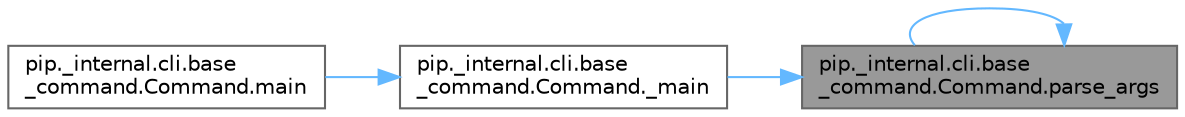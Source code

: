 digraph "pip._internal.cli.base_command.Command.parse_args"
{
 // LATEX_PDF_SIZE
  bgcolor="transparent";
  edge [fontname=Helvetica,fontsize=10,labelfontname=Helvetica,labelfontsize=10];
  node [fontname=Helvetica,fontsize=10,shape=box,height=0.2,width=0.4];
  rankdir="RL";
  Node1 [id="Node000001",label="pip._internal.cli.base\l_command.Command.parse_args",height=0.2,width=0.4,color="gray40", fillcolor="grey60", style="filled", fontcolor="black",tooltip=" "];
  Node1 -> Node2 [id="edge1_Node000001_Node000002",dir="back",color="steelblue1",style="solid",tooltip=" "];
  Node2 [id="Node000002",label="pip._internal.cli.base\l_command.Command._main",height=0.2,width=0.4,color="grey40", fillcolor="white", style="filled",URL="$classpip_1_1__internal_1_1cli_1_1base__command_1_1_command.html#a8bd305e8a444810d66cd9376bd3a63c9",tooltip=" "];
  Node2 -> Node3 [id="edge2_Node000002_Node000003",dir="back",color="steelblue1",style="solid",tooltip=" "];
  Node3 [id="Node000003",label="pip._internal.cli.base\l_command.Command.main",height=0.2,width=0.4,color="grey40", fillcolor="white", style="filled",URL="$classpip_1_1__internal_1_1cli_1_1base__command_1_1_command.html#a387c198ac00654bb33e13cfc3770c0ab",tooltip=" "];
  Node1 -> Node1 [id="edge3_Node000001_Node000001",dir="back",color="steelblue1",style="solid",tooltip=" "];
}
